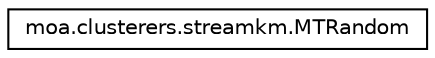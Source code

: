 digraph G
{
  edge [fontname="Helvetica",fontsize="10",labelfontname="Helvetica",labelfontsize="10"];
  node [fontname="Helvetica",fontsize="10",shape=record];
  rankdir=LR;
  Node1 [label="moa.clusterers.streamkm.MTRandom",height=0.2,width=0.4,color="black", fillcolor="white", style="filled",URL="$classmoa_1_1clusterers_1_1streamkm_1_1MTRandom.html"];
}

